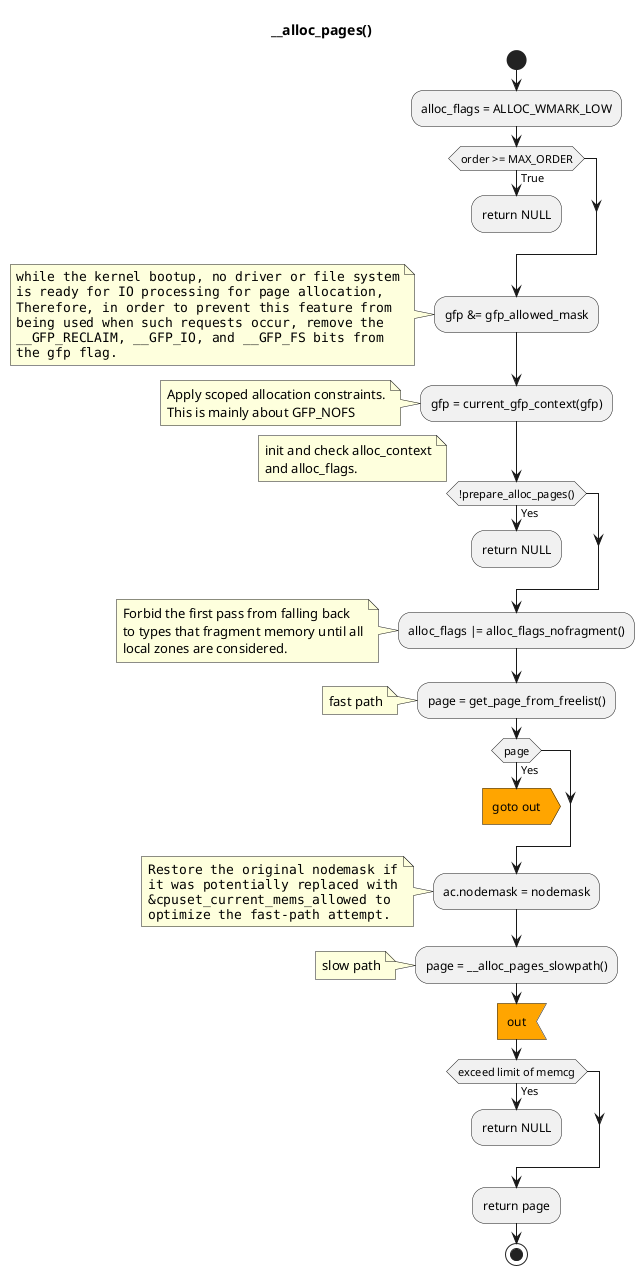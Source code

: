 @startuml

title __alloc_pages()

start
:alloc_flags = ALLOC_WMARK_LOW;
if (order >= MAX_ORDER) then (True)
    :return NULL;
    detach
endif
:gfp &= gfp_allowed_mask;
note left
    <code>
    while the kernel bootup, no driver or file system
    is ready for IO processing for page allocation,
    Therefore, in order to prevent this feature from
    being used when such requests occur, remove the
    __GFP_RECLAIM, __GFP_IO, and __GFP_FS bits from
    the gfp flag.
    </code>
end note
:gfp = current_gfp_context(gfp);
note left
    Apply scoped allocation constraints.
    This is mainly about GFP_NOFS
end note
if (!prepare_alloc_pages()) then (Yes)
note left
    init and check alloc_context
    and alloc_flags.
end note
    :return NULL;
    detach
endif
:alloc_flags |= alloc_flags_nofragment();
note left
    Forbid the first pass from falling back
    to types that fragment memory until all
    local zones are considered.
end note
:page = get_page_from_freelist();
note left:fast path
if (page) then (Yes)
    #Orange:goto out;<<output>>
    detach
endif
:ac.nodemask = nodemask;
note left
    <code>
    Restore the original nodemask if
    it was potentially replaced with
    &cpuset_current_mems_allowed to
    optimize the fast-path attempt.
    </code>
end note
:page = __alloc_pages_slowpath();
note left:slow path
#Orange:out;<<input>>
if (exceed limit of memcg) then (Yes)
    :return NULL;
    detach
endif
:return page;
stop

@enduml